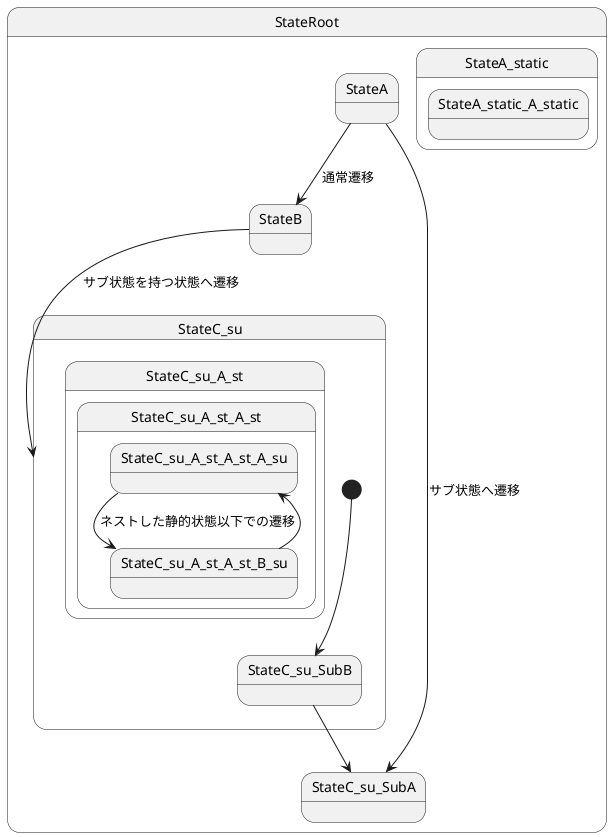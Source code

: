 @startuml

state StateRoot {
    StateA --> StateB : 通常遷移
    StateB --> StateC_su : サブ状態を持つ状態へ遷移
    StateA --> StateC_su_SubA : サブ状態へ遷移
    state StateB {
    }
    state StateA {
    }

    state StateC_su{
        [*] --> StateC_su_SubB
        StateC_su_SubB --> StateC_su_SubA
        state StateC_su_SubA{
        }
        state StateC_su_SubB{
        }
        state StateC_su_A_st {
            state StateC_su_A_st_A_st {
                StateC_su_A_st_A_st_A_su --> StateC_su_A_st_A_st_B_su : ネストした静的状態以下での遷移
                StateC_su_A_st_A_st_B_su --> StateC_su_A_st_A_st_A_su
                state StateC_su_A_st_A_st_A_su {
                }
                state StateC_su_A_st_A_st_B_su {
                }
            }
        }
    }

    state StateA_static {
        state StateA_static_A_static {
        }
    }

}

@enduml
Static状態 ・・・ xxxx_st
Sub状態 ・・・ xxx_su

■テストケース
1. サブ状態 -> サブ状態
2. サブ状態 -> 子サブ状態
3. サブ状態 -> 親サブ状態
静的状態内(StaticStateA)
　4. サブ状態 -> サブ状態
　5. サブ状態 -> 子サブ状態
　6. サブ状態 -> 親サブ状態
　7. サブ状態 -> 別サブ状態
　静的状態内(StaticStateB)
　　8. サブ状態 -> サブ状態
　　9. サブ状態 -> 子サブ状態
　　10. サブ状態 -> 親サブ状態
　　11. サブ状態 -> 別サブ状態

■観点
* 遷移できること
* 初期状態が適切に設定されていること

